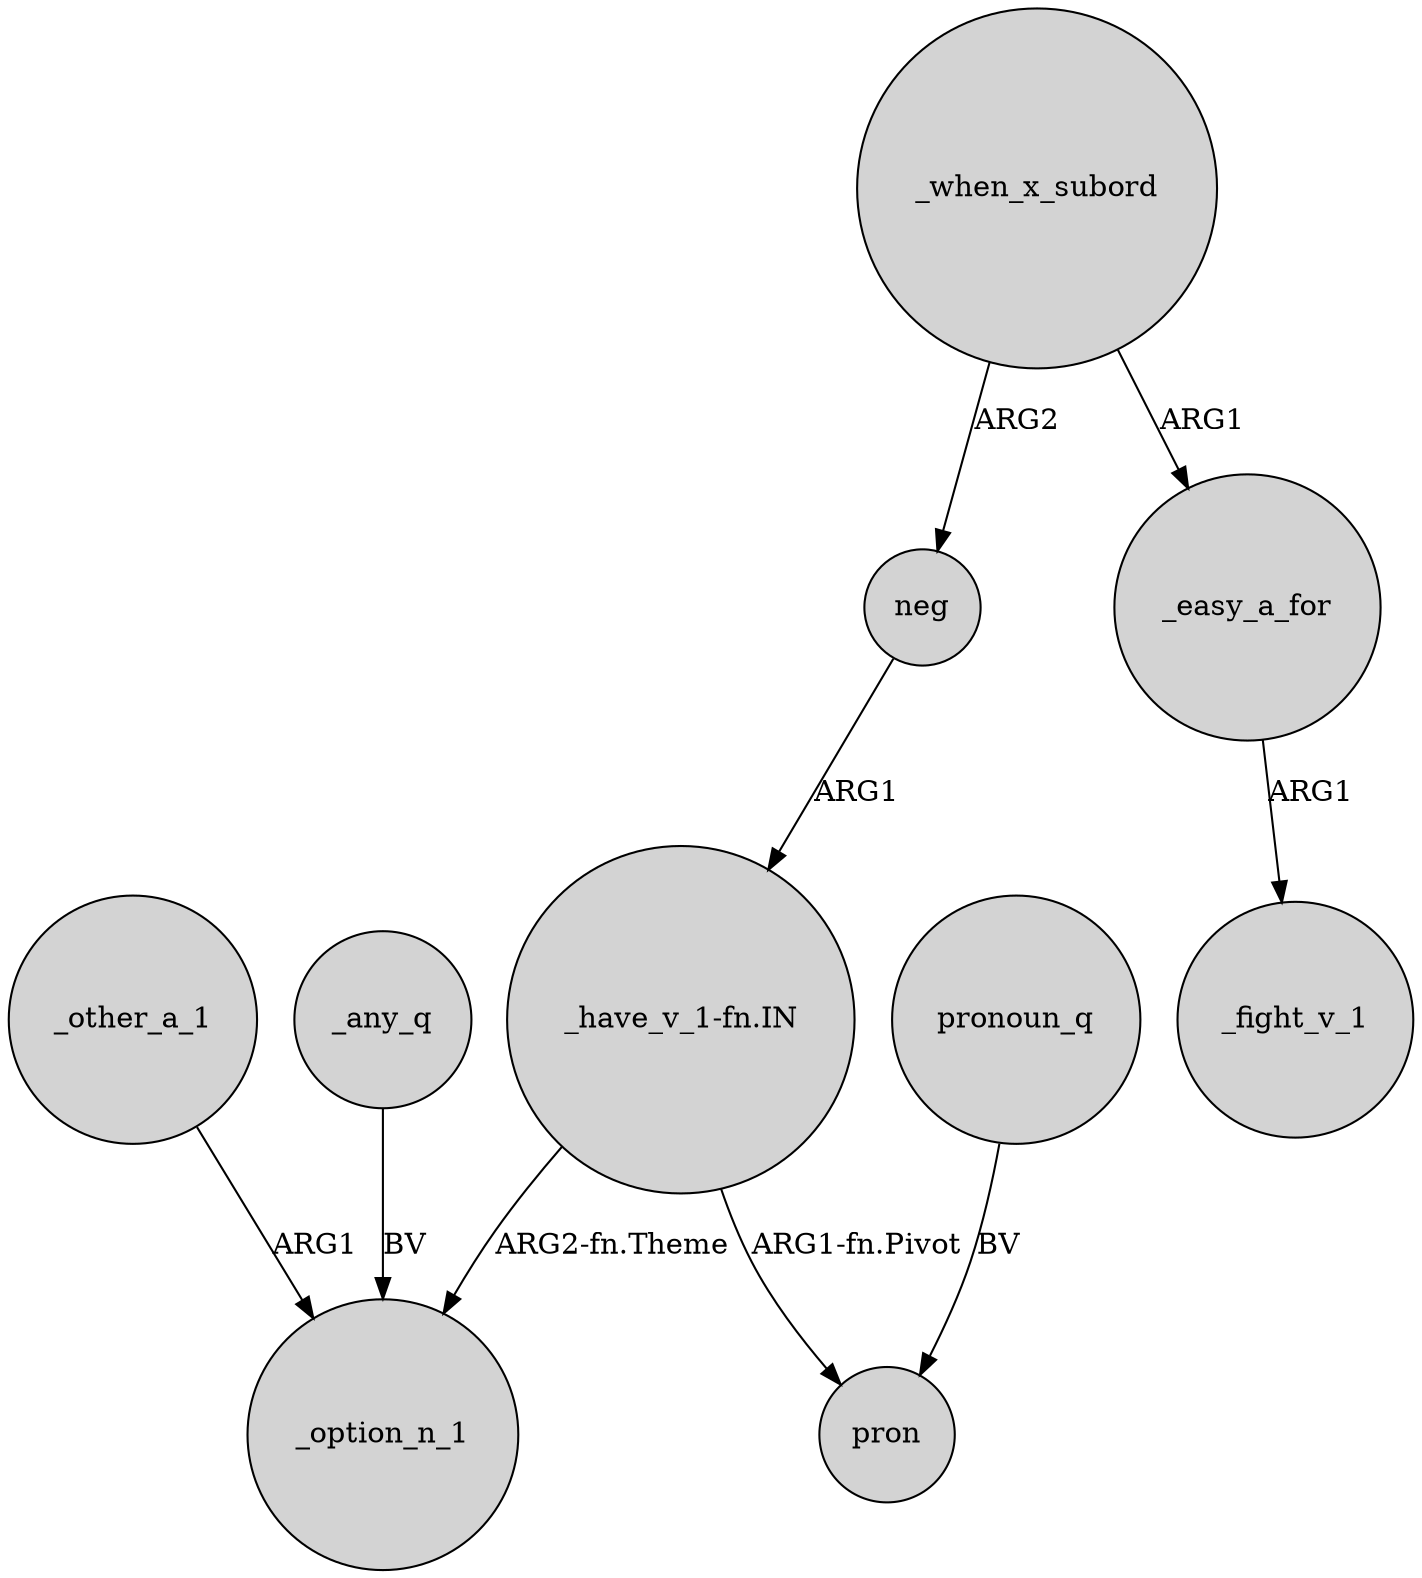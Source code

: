 digraph {
	node [shape=circle style=filled]
	_other_a_1 -> _option_n_1 [label=ARG1]
	"_have_v_1-fn.IN" -> _option_n_1 [label="ARG2-fn.Theme"]
	_easy_a_for -> _fight_v_1 [label=ARG1]
	"_have_v_1-fn.IN" -> pron [label="ARG1-fn.Pivot"]
	_when_x_subord -> _easy_a_for [label=ARG1]
	neg -> "_have_v_1-fn.IN" [label=ARG1]
	_any_q -> _option_n_1 [label=BV]
	_when_x_subord -> neg [label=ARG2]
	pronoun_q -> pron [label=BV]
}
